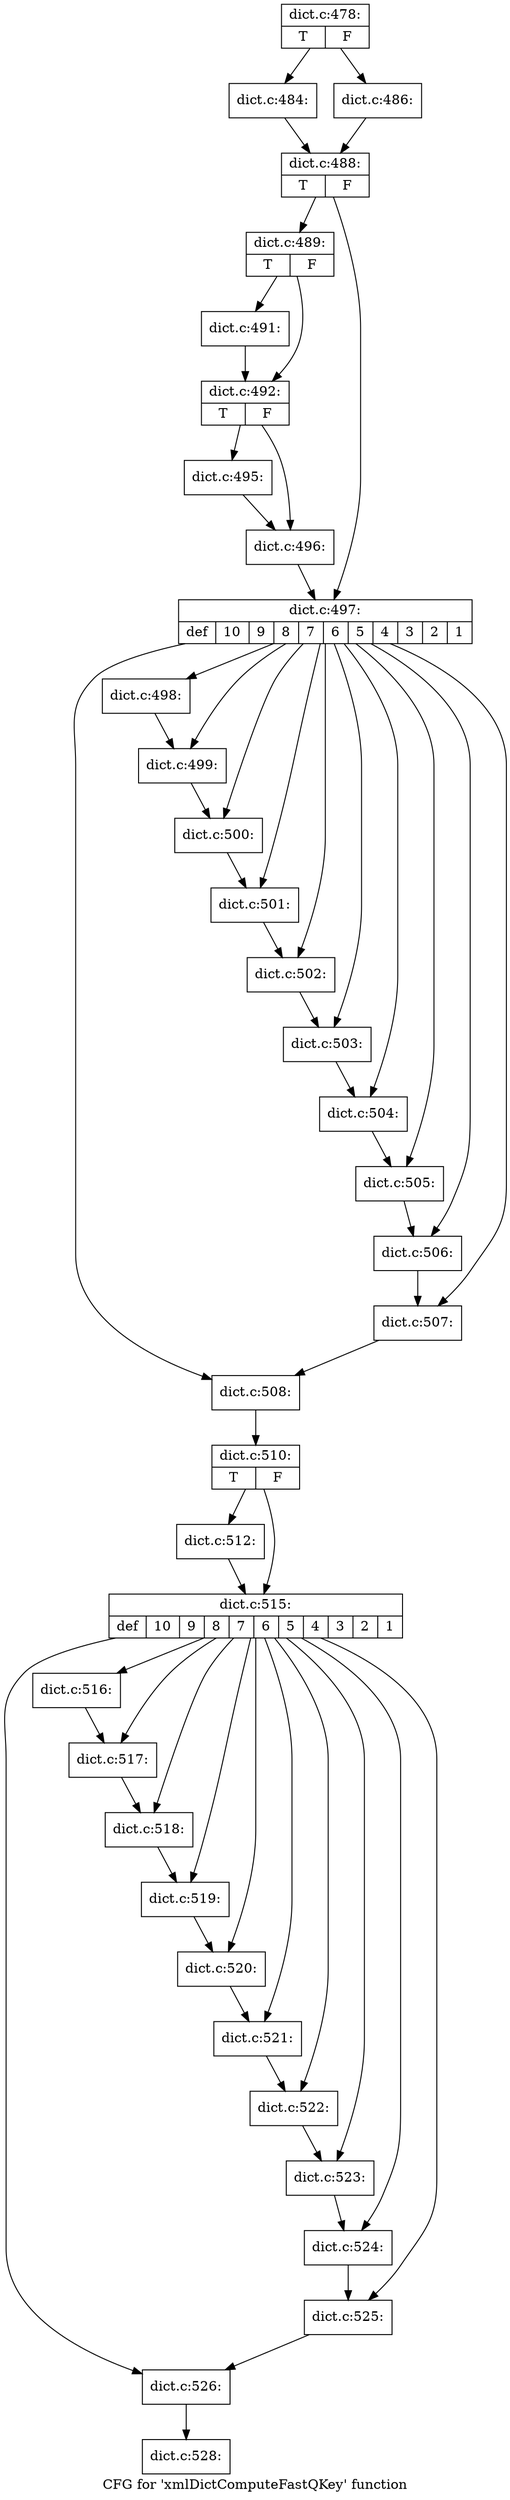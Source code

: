 digraph "CFG for 'xmlDictComputeFastQKey' function" {
	label="CFG for 'xmlDictComputeFastQKey' function";

	Node0x494df00 [shape=record,label="{dict.c:478:|{<s0>T|<s1>F}}"];
	Node0x494df00 -> Node0x4952270;
	Node0x494df00 -> Node0x4952310;
	Node0x4952270 [shape=record,label="{dict.c:484:}"];
	Node0x4952270 -> Node0x49522c0;
	Node0x4952310 [shape=record,label="{dict.c:486:}"];
	Node0x4952310 -> Node0x49522c0;
	Node0x49522c0 [shape=record,label="{dict.c:488:|{<s0>T|<s1>F}}"];
	Node0x49522c0 -> Node0x4952f60;
	Node0x49522c0 -> Node0x4952fb0;
	Node0x4952f60 [shape=record,label="{dict.c:489:|{<s0>T|<s1>F}}"];
	Node0x4952f60 -> Node0x4953a20;
	Node0x4952f60 -> Node0x4953a70;
	Node0x4953a20 [shape=record,label="{dict.c:491:}"];
	Node0x4953a20 -> Node0x4953a70;
	Node0x4953a70 [shape=record,label="{dict.c:492:|{<s0>T|<s1>F}}"];
	Node0x4953a70 -> Node0x4954670;
	Node0x4953a70 -> Node0x49546c0;
	Node0x4954670 [shape=record,label="{dict.c:495:}"];
	Node0x4954670 -> Node0x49546c0;
	Node0x49546c0 [shape=record,label="{dict.c:496:}"];
	Node0x49546c0 -> Node0x4952fb0;
	Node0x4952fb0 [shape=record,label="{dict.c:497:|{<s0>def|<s1>10|<s2>9|<s3>8|<s4>7|<s5>6|<s6>5|<s7>4|<s8>3|<s9>2|<s10>1}}"];
	Node0x4952fb0 -> Node0x4954cb0;
	Node0x4952fb0 -> Node0x4954ff0;
	Node0x4952fb0 -> Node0x4955410;
	Node0x4952fb0 -> Node0x4955890;
	Node0x4952fb0 -> Node0x4955d10;
	Node0x4952fb0 -> Node0x4956190;
	Node0x4952fb0 -> Node0x4956610;
	Node0x4952fb0 -> Node0x4956a90;
	Node0x4952fb0 -> Node0x4956f10;
	Node0x4952fb0 -> Node0x4957390;
	Node0x4952fb0 -> Node0x4957810;
	Node0x4954ff0 [shape=record,label="{dict.c:498:}"];
	Node0x4954ff0 -> Node0x4955410;
	Node0x4955410 [shape=record,label="{dict.c:499:}"];
	Node0x4955410 -> Node0x4955890;
	Node0x4955890 [shape=record,label="{dict.c:500:}"];
	Node0x4955890 -> Node0x4955d10;
	Node0x4955d10 [shape=record,label="{dict.c:501:}"];
	Node0x4955d10 -> Node0x4956190;
	Node0x4956190 [shape=record,label="{dict.c:502:}"];
	Node0x4956190 -> Node0x4956610;
	Node0x4956610 [shape=record,label="{dict.c:503:}"];
	Node0x4956610 -> Node0x4956a90;
	Node0x4956a90 [shape=record,label="{dict.c:504:}"];
	Node0x4956a90 -> Node0x4956f10;
	Node0x4956f10 [shape=record,label="{dict.c:505:}"];
	Node0x4956f10 -> Node0x4957390;
	Node0x4957390 [shape=record,label="{dict.c:506:}"];
	Node0x4957390 -> Node0x4957810;
	Node0x4957810 [shape=record,label="{dict.c:507:}"];
	Node0x4957810 -> Node0x4954cb0;
	Node0x4954cb0 [shape=record,label="{dict.c:508:}"];
	Node0x4954cb0 -> Node0x4954bd0;
	Node0x4954bd0 [shape=record,label="{dict.c:510:|{<s0>T|<s1>F}}"];
	Node0x4954bd0 -> Node0x49580d0;
	Node0x4954bd0 -> Node0x4958120;
	Node0x49580d0 [shape=record,label="{dict.c:512:}"];
	Node0x49580d0 -> Node0x4958120;
	Node0x4958120 [shape=record,label="{dict.c:515:|{<s0>def|<s1>10|<s2>9|<s3>8|<s4>7|<s5>6|<s6>5|<s7>4|<s8>3|<s9>2|<s10>1}}"];
	Node0x4958120 -> Node0x49589c0;
	Node0x4958120 -> Node0x4958d00;
	Node0x4958120 -> Node0x4959120;
	Node0x4958120 -> Node0x49595a0;
	Node0x4958120 -> Node0x4959a20;
	Node0x4958120 -> Node0x4959ea0;
	Node0x4958120 -> Node0x495a320;
	Node0x4958120 -> Node0x495a7a0;
	Node0x4958120 -> Node0x495ac20;
	Node0x4958120 -> Node0x495b0a0;
	Node0x4958120 -> Node0x495b520;
	Node0x4958d00 [shape=record,label="{dict.c:516:}"];
	Node0x4958d00 -> Node0x4959120;
	Node0x4959120 [shape=record,label="{dict.c:517:}"];
	Node0x4959120 -> Node0x49595a0;
	Node0x49595a0 [shape=record,label="{dict.c:518:}"];
	Node0x49595a0 -> Node0x4959a20;
	Node0x4959a20 [shape=record,label="{dict.c:519:}"];
	Node0x4959a20 -> Node0x4959ea0;
	Node0x4959ea0 [shape=record,label="{dict.c:520:}"];
	Node0x4959ea0 -> Node0x495a320;
	Node0x495a320 [shape=record,label="{dict.c:521:}"];
	Node0x495a320 -> Node0x495a7a0;
	Node0x495a7a0 [shape=record,label="{dict.c:522:}"];
	Node0x495a7a0 -> Node0x495ac20;
	Node0x495ac20 [shape=record,label="{dict.c:523:}"];
	Node0x495ac20 -> Node0x495b0a0;
	Node0x495b0a0 [shape=record,label="{dict.c:524:}"];
	Node0x495b0a0 -> Node0x495b520;
	Node0x495b520 [shape=record,label="{dict.c:525:}"];
	Node0x495b520 -> Node0x49589c0;
	Node0x49589c0 [shape=record,label="{dict.c:526:}"];
	Node0x49589c0 -> Node0x49588e0;
	Node0x49588e0 [shape=record,label="{dict.c:528:}"];
}

